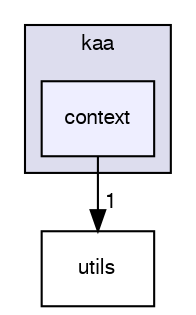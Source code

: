 digraph "/var/lib/jenkins/workspace/kaa_stable/client/client-multi/client-cpp/kaa/context" {
  bgcolor=transparent;
  compound=true
  node [ fontsize="10", fontname="FreeSans"];
  edge [ labelfontsize="10", labelfontname="FreeSans"];
  subgraph clusterdir_83f90e4da98ad448748a0c1293854263 {
    graph [ bgcolor="#ddddee", pencolor="black", label="kaa" fontname="FreeSans", fontsize="10", URL="dir_83f90e4da98ad448748a0c1293854263.html"]
  dir_12c7c34aa0bda8bdffaa56c49a916fa9 [shape=box, label="context", style="filled", fillcolor="#eeeeff", pencolor="black", URL="dir_12c7c34aa0bda8bdffaa56c49a916fa9.html"];
  }
  dir_ca18eb745051c7269b315ff016123919 [shape=box label="utils" URL="dir_ca18eb745051c7269b315ff016123919.html"];
  dir_12c7c34aa0bda8bdffaa56c49a916fa9->dir_ca18eb745051c7269b315ff016123919 [headlabel="1", labeldistance=1.5 headhref="dir_000019_000034.html"];
}
